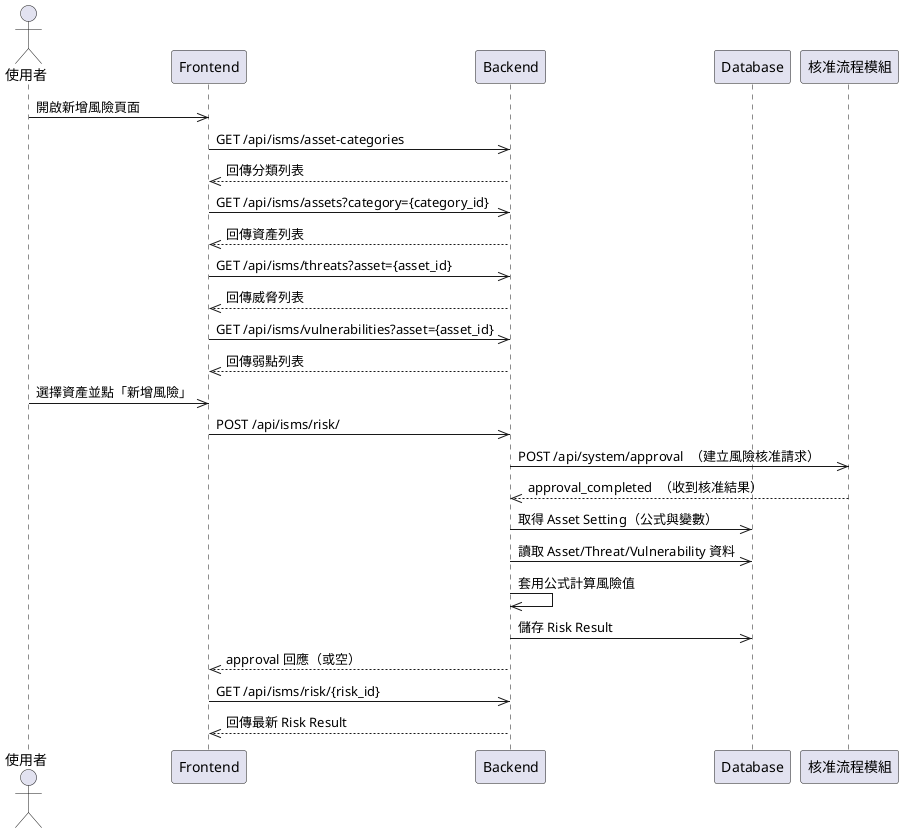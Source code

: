 @startuml
actor User as "使用者"
participant Frontend
participant Backend
participant Database
participant Approval as "核准流程模組"

User ->> Frontend: 開啟新增風險頁面
Frontend ->> Backend: GET /api/isms/asset-categories
Backend -->> Frontend: 回傳分類列表
Frontend ->> Backend: GET /api/isms/assets?category={category_id}
Backend -->> Frontend: 回傳資產列表
Frontend ->> Backend: GET /api/isms/threats?asset={asset_id}
Backend -->> Frontend: 回傳威脅列表
Frontend ->> Backend: GET /api/isms/vulnerabilities?asset={asset_id}
Backend -->> Frontend: 回傳弱點列表
User ->> Frontend: 選擇資產並點「新增風險」
Frontend ->> Backend: POST /api/isms/risk/
Backend ->> Approval: POST /api/system/approval  （建立風險核准請求）
Approval -->> Backend: approval_completed  （收到核准結果）
Backend ->> Database: 取得 Asset Setting（公式與變數）
Backend ->> Database: 讀取 Asset/Threat/Vulnerability 資料
Backend ->> Backend: 套用公式計算風險值
Backend ->> Database: 儲存 Risk Result
Backend -->> Frontend: approval 回應（或空）
Frontend ->> Backend: GET /api/isms/risk/{risk_id}
Backend -->> Frontend: 回傳最新 Risk Result
@enduml